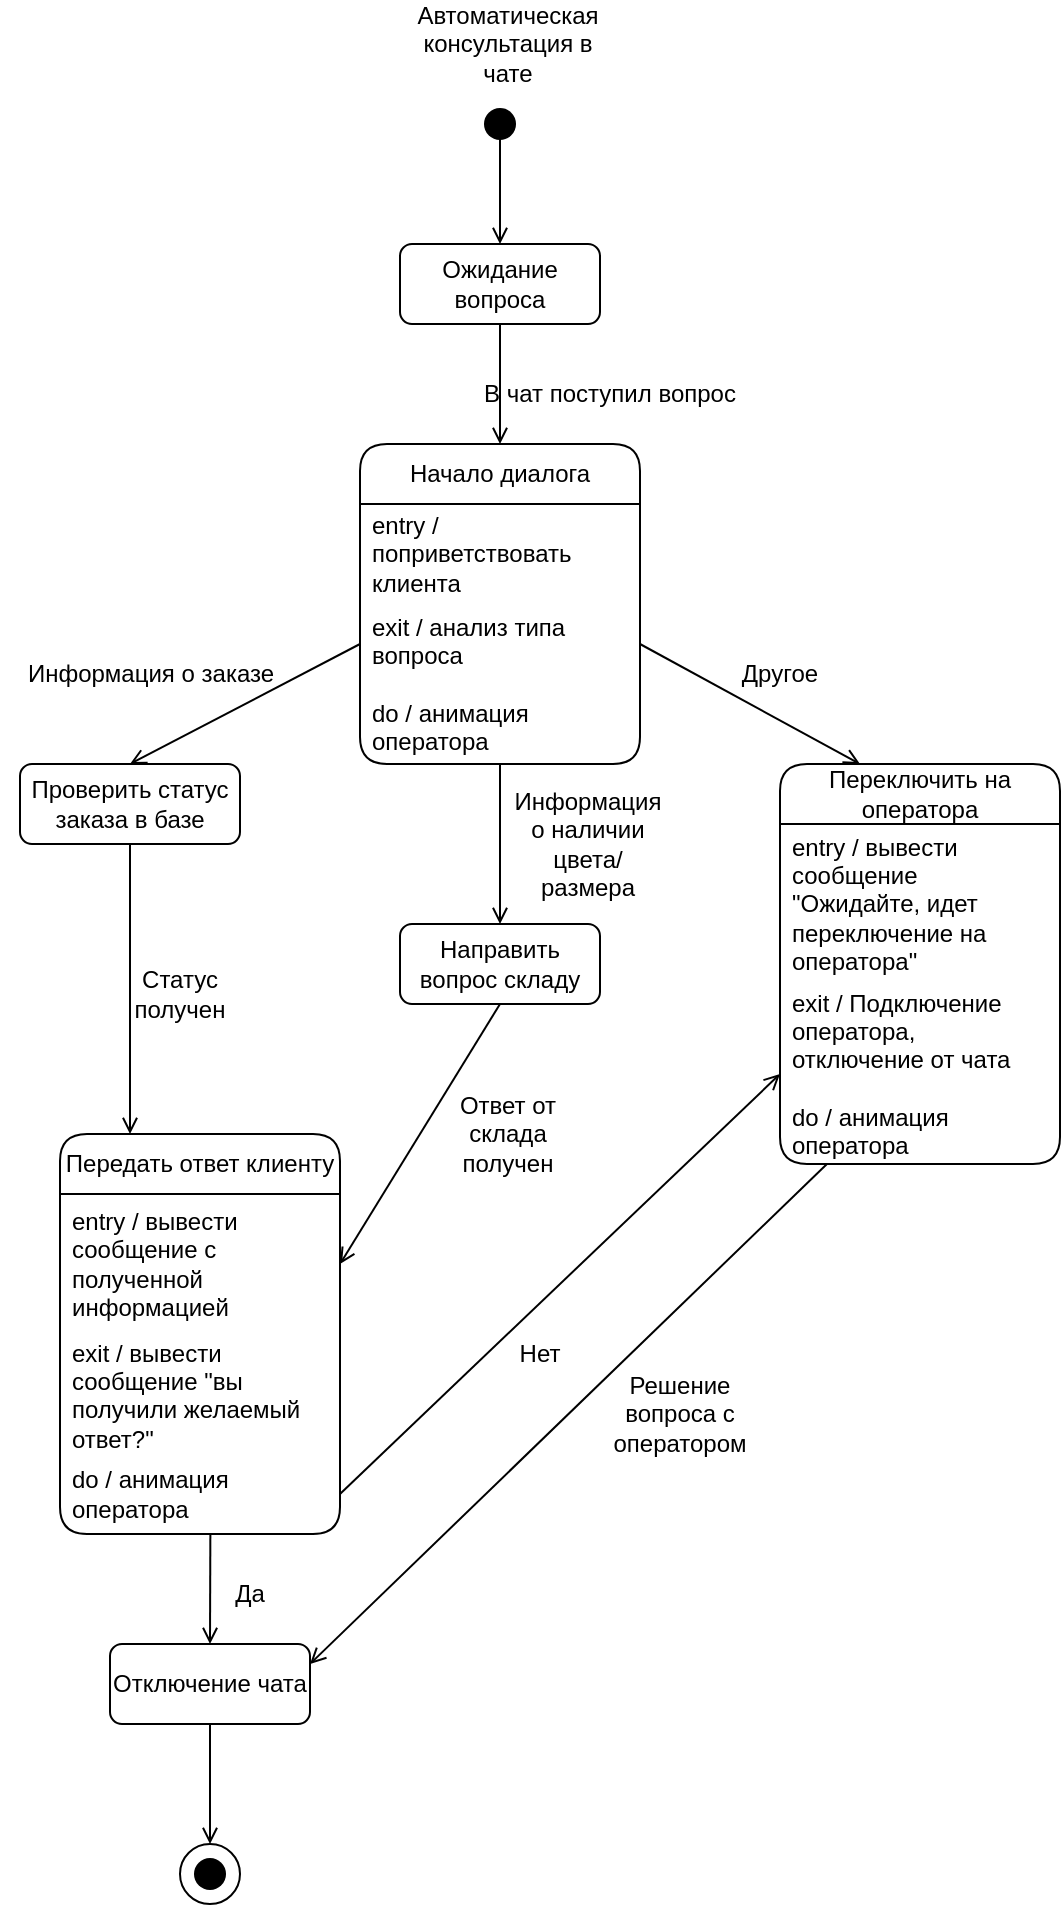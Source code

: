 <mxfile version="21.0.6" type="github">
  <diagram name="Страница 1" id="zGFfo1a8DsFZgkOKXBhz">
    <mxGraphModel dx="1002" dy="585" grid="1" gridSize="10" guides="1" tooltips="1" connect="1" arrows="1" fold="1" page="1" pageScale="1" pageWidth="827" pageHeight="1169" math="0" shadow="0">
      <root>
        <mxCell id="0" />
        <mxCell id="1" parent="0" />
        <mxCell id="pqpR9Fi3QfhfB2NVkVW0-12" style="edgeStyle=orthogonalEdgeStyle;rounded=0;orthogonalLoop=1;jettySize=auto;html=1;entryX=0.5;entryY=0;entryDx=0;entryDy=0;endArrow=open;endFill=0;" edge="1" parent="1" source="pqpR9Fi3QfhfB2NVkVW0-5" target="pqpR9Fi3QfhfB2NVkVW0-11">
          <mxGeometry relative="1" as="geometry" />
        </mxCell>
        <mxCell id="pqpR9Fi3QfhfB2NVkVW0-5" value="" style="shape=waypoint;sketch=0;fillStyle=solid;size=6;pointerEvents=1;points=[];fillColor=none;resizable=0;rotatable=0;perimeter=centerPerimeter;snapToPoint=1;strokeWidth=6;" vertex="1" parent="1">
          <mxGeometry x="400" y="70" width="20" height="20" as="geometry" />
        </mxCell>
        <mxCell id="pqpR9Fi3QfhfB2NVkVW0-9" value="" style="ellipse;whiteSpace=wrap;html=1;" vertex="1" parent="1">
          <mxGeometry x="250" y="940" width="30" height="30" as="geometry" />
        </mxCell>
        <mxCell id="pqpR9Fi3QfhfB2NVkVW0-7" value="" style="shape=waypoint;sketch=0;fillStyle=solid;size=6;pointerEvents=1;points=[];fillColor=none;resizable=0;rotatable=0;perimeter=centerPerimeter;snapToPoint=1;strokeWidth=6;" vertex="1" parent="1">
          <mxGeometry x="255" y="945" width="20" height="20" as="geometry" />
        </mxCell>
        <mxCell id="pqpR9Fi3QfhfB2NVkVW0-10" value="Автоматическая консультация в чате" style="text;html=1;strokeColor=none;fillColor=none;align=center;verticalAlign=middle;whiteSpace=wrap;rounded=0;" vertex="1" parent="1">
          <mxGeometry x="384" y="25" width="60" height="30" as="geometry" />
        </mxCell>
        <mxCell id="pqpR9Fi3QfhfB2NVkVW0-17" style="edgeStyle=orthogonalEdgeStyle;rounded=0;orthogonalLoop=1;jettySize=auto;html=1;entryX=0.5;entryY=0;entryDx=0;entryDy=0;endArrow=open;endFill=0;" edge="1" parent="1" source="pqpR9Fi3QfhfB2NVkVW0-11" target="pqpR9Fi3QfhfB2NVkVW0-13">
          <mxGeometry relative="1" as="geometry" />
        </mxCell>
        <mxCell id="pqpR9Fi3QfhfB2NVkVW0-11" value="Ожидание вопроса" style="rounded=1;whiteSpace=wrap;html=1;" vertex="1" parent="1">
          <mxGeometry x="360" y="140" width="100" height="40" as="geometry" />
        </mxCell>
        <mxCell id="pqpR9Fi3QfhfB2NVkVW0-24" style="edgeStyle=orthogonalEdgeStyle;rounded=0;orthogonalLoop=1;jettySize=auto;html=1;entryX=0.5;entryY=0;entryDx=0;entryDy=0;endArrow=open;endFill=0;" edge="1" parent="1" source="pqpR9Fi3QfhfB2NVkVW0-13" target="pqpR9Fi3QfhfB2NVkVW0-22">
          <mxGeometry relative="1" as="geometry" />
        </mxCell>
        <mxCell id="pqpR9Fi3QfhfB2NVkVW0-13" value="Начало диалога" style="swimlane;fontStyle=0;childLayout=stackLayout;horizontal=1;startSize=30;horizontalStack=0;resizeParent=1;resizeParentMax=0;resizeLast=0;collapsible=1;marginBottom=0;whiteSpace=wrap;html=1;rounded=1;" vertex="1" parent="1">
          <mxGeometry x="340" y="240" width="140" height="160" as="geometry" />
        </mxCell>
        <mxCell id="pqpR9Fi3QfhfB2NVkVW0-14" value="entry / поприветствовать клиента" style="text;strokeColor=none;fillColor=none;align=left;verticalAlign=middle;spacingLeft=4;spacingRight=4;overflow=hidden;points=[[0,0.5],[1,0.5]];portConstraint=eastwest;rotatable=0;whiteSpace=wrap;html=1;" vertex="1" parent="pqpR9Fi3QfhfB2NVkVW0-13">
          <mxGeometry y="30" width="140" height="50" as="geometry" />
        </mxCell>
        <mxCell id="pqpR9Fi3QfhfB2NVkVW0-15" value="exit / анализ типа вопроса&lt;br&gt;&lt;br&gt;do / анимация оператора" style="text;strokeColor=none;fillColor=none;align=left;verticalAlign=middle;spacingLeft=4;spacingRight=4;overflow=hidden;points=[[0,0.5],[1,0.5]];portConstraint=eastwest;rotatable=0;whiteSpace=wrap;html=1;rounded=1;" vertex="1" parent="pqpR9Fi3QfhfB2NVkVW0-13">
          <mxGeometry y="80" width="140" height="80" as="geometry" />
        </mxCell>
        <mxCell id="pqpR9Fi3QfhfB2NVkVW0-18" value="В чат поступил вопрос" style="text;html=1;strokeColor=none;fillColor=none;align=center;verticalAlign=middle;whiteSpace=wrap;rounded=0;" vertex="1" parent="1">
          <mxGeometry x="400" y="210" width="130" height="10" as="geometry" />
        </mxCell>
        <mxCell id="pqpR9Fi3QfhfB2NVkVW0-21" value="Проверить статус заказа в базе" style="rounded=1;whiteSpace=wrap;html=1;" vertex="1" parent="1">
          <mxGeometry x="170" y="400" width="110" height="40" as="geometry" />
        </mxCell>
        <mxCell id="pqpR9Fi3QfhfB2NVkVW0-22" value="Направить вопрос складу" style="rounded=1;whiteSpace=wrap;html=1;" vertex="1" parent="1">
          <mxGeometry x="360" y="480" width="100" height="40" as="geometry" />
        </mxCell>
        <mxCell id="pqpR9Fi3QfhfB2NVkVW0-27" value="" style="endArrow=none;html=1;rounded=0;exitX=0.5;exitY=0;exitDx=0;exitDy=0;endFill=0;startArrow=open;startFill=0;" edge="1" parent="1" source="pqpR9Fi3QfhfB2NVkVW0-21">
          <mxGeometry width="50" height="50" relative="1" as="geometry">
            <mxPoint x="390" y="340" as="sourcePoint" />
            <mxPoint x="340" y="340" as="targetPoint" />
          </mxGeometry>
        </mxCell>
        <mxCell id="pqpR9Fi3QfhfB2NVkVW0-28" value="" style="endArrow=none;html=1;rounded=0;exitX=0.5;exitY=0;exitDx=0;exitDy=0;endFill=0;startArrow=open;startFill=0;" edge="1" parent="1">
          <mxGeometry width="50" height="50" relative="1" as="geometry">
            <mxPoint x="590" y="400" as="sourcePoint" />
            <mxPoint x="480" y="340" as="targetPoint" />
          </mxGeometry>
        </mxCell>
        <mxCell id="pqpR9Fi3QfhfB2NVkVW0-29" value="Информация о заказе" style="text;html=1;align=center;verticalAlign=middle;resizable=0;points=[];autosize=1;strokeColor=none;fillColor=none;" vertex="1" parent="1">
          <mxGeometry x="160" y="340" width="150" height="30" as="geometry" />
        </mxCell>
        <mxCell id="pqpR9Fi3QfhfB2NVkVW0-32" value="Информация о наличии цвета/размера" style="text;html=1;strokeColor=none;fillColor=none;align=center;verticalAlign=middle;whiteSpace=wrap;rounded=0;" vertex="1" parent="1">
          <mxGeometry x="414" y="430" width="80" height="20" as="geometry" />
        </mxCell>
        <mxCell id="pqpR9Fi3QfhfB2NVkVW0-33" value="Другое" style="text;html=1;strokeColor=none;fillColor=none;align=center;verticalAlign=middle;whiteSpace=wrap;rounded=0;" vertex="1" parent="1">
          <mxGeometry x="520" y="340" width="60" height="30" as="geometry" />
        </mxCell>
        <mxCell id="pqpR9Fi3QfhfB2NVkVW0-34" style="edgeStyle=orthogonalEdgeStyle;rounded=0;orthogonalLoop=1;jettySize=auto;html=1;exitX=0.5;exitY=1;exitDx=0;exitDy=0;" edge="1" parent="1" source="pqpR9Fi3QfhfB2NVkVW0-32" target="pqpR9Fi3QfhfB2NVkVW0-32">
          <mxGeometry relative="1" as="geometry" />
        </mxCell>
        <mxCell id="pqpR9Fi3QfhfB2NVkVW0-35" value="Переключить на оператора" style="swimlane;fontStyle=0;childLayout=stackLayout;horizontal=1;startSize=30;horizontalStack=0;resizeParent=1;resizeParentMax=0;resizeLast=0;collapsible=1;marginBottom=0;whiteSpace=wrap;html=1;rounded=1;" vertex="1" parent="1">
          <mxGeometry x="550" y="400" width="140" height="200" as="geometry" />
        </mxCell>
        <mxCell id="pqpR9Fi3QfhfB2NVkVW0-36" value="entry / вывести сообщение &quot;Ожидайте, идет переключение на оператора&quot;" style="text;strokeColor=none;fillColor=none;align=left;verticalAlign=middle;spacingLeft=4;spacingRight=4;overflow=hidden;points=[[0,0.5],[1,0.5]];portConstraint=eastwest;rotatable=0;whiteSpace=wrap;html=1;" vertex="1" parent="pqpR9Fi3QfhfB2NVkVW0-35">
          <mxGeometry y="30" width="140" height="80" as="geometry" />
        </mxCell>
        <mxCell id="pqpR9Fi3QfhfB2NVkVW0-37" value="exit / Подключение оператора, отключение от чата&lt;br&gt;&lt;br&gt;do / анимация оператора" style="text;strokeColor=none;fillColor=none;align=left;verticalAlign=middle;spacingLeft=4;spacingRight=4;overflow=hidden;points=[[0,0.5],[1,0.5]];portConstraint=eastwest;rotatable=0;whiteSpace=wrap;html=1;rounded=1;" vertex="1" parent="pqpR9Fi3QfhfB2NVkVW0-35">
          <mxGeometry y="110" width="140" height="90" as="geometry" />
        </mxCell>
        <mxCell id="pqpR9Fi3QfhfB2NVkVW0-39" value="Передать ответ клиенту" style="swimlane;fontStyle=0;childLayout=stackLayout;horizontal=1;startSize=30;horizontalStack=0;resizeParent=1;resizeParentMax=0;resizeLast=0;collapsible=1;marginBottom=0;whiteSpace=wrap;html=1;rounded=1;" vertex="1" parent="1">
          <mxGeometry x="190" y="585" width="140" height="200" as="geometry" />
        </mxCell>
        <mxCell id="pqpR9Fi3QfhfB2NVkVW0-40" value="entry / вывести сообщение с полученной информацией" style="text;strokeColor=none;fillColor=none;align=left;verticalAlign=middle;spacingLeft=4;spacingRight=4;overflow=hidden;points=[[0,0.5],[1,0.5]];portConstraint=eastwest;rotatable=0;whiteSpace=wrap;html=1;" vertex="1" parent="pqpR9Fi3QfhfB2NVkVW0-39">
          <mxGeometry y="30" width="140" height="70" as="geometry" />
        </mxCell>
        <mxCell id="pqpR9Fi3QfhfB2NVkVW0-41" value="exit / вывести сообщение &quot;вы получили желаемый ответ?&quot;" style="text;strokeColor=none;fillColor=none;align=left;verticalAlign=middle;spacingLeft=4;spacingRight=4;overflow=hidden;points=[[0,0.5],[1,0.5]];portConstraint=eastwest;rotatable=0;whiteSpace=wrap;html=1;" vertex="1" parent="pqpR9Fi3QfhfB2NVkVW0-39">
          <mxGeometry y="100" width="140" height="60" as="geometry" />
        </mxCell>
        <mxCell id="pqpR9Fi3QfhfB2NVkVW0-42" value="do / анимация оператора" style="text;strokeColor=none;fillColor=none;align=left;verticalAlign=middle;spacingLeft=4;spacingRight=4;overflow=hidden;points=[[0,0.5],[1,0.5]];portConstraint=eastwest;rotatable=0;whiteSpace=wrap;html=1;" vertex="1" parent="pqpR9Fi3QfhfB2NVkVW0-39">
          <mxGeometry y="160" width="140" height="40" as="geometry" />
        </mxCell>
        <mxCell id="pqpR9Fi3QfhfB2NVkVW0-43" value="" style="endArrow=none;html=1;rounded=0;exitX=0.25;exitY=0;exitDx=0;exitDy=0;endFill=0;startArrow=open;startFill=0;entryX=0.5;entryY=1;entryDx=0;entryDy=0;" edge="1" parent="1" source="pqpR9Fi3QfhfB2NVkVW0-39" target="pqpR9Fi3QfhfB2NVkVW0-21">
          <mxGeometry width="50" height="50" relative="1" as="geometry">
            <mxPoint x="55" y="530" as="sourcePoint" />
            <mxPoint x="170" y="470" as="targetPoint" />
          </mxGeometry>
        </mxCell>
        <mxCell id="pqpR9Fi3QfhfB2NVkVW0-44" value="" style="endArrow=none;html=1;rounded=0;exitX=1;exitY=0.5;exitDx=0;exitDy=0;endFill=0;startArrow=open;startFill=0;entryX=0.5;entryY=1;entryDx=0;entryDy=0;" edge="1" parent="1" source="pqpR9Fi3QfhfB2NVkVW0-40" target="pqpR9Fi3QfhfB2NVkVW0-22">
          <mxGeometry width="50" height="50" relative="1" as="geometry">
            <mxPoint x="245" y="420" as="sourcePoint" />
            <mxPoint x="360" y="360" as="targetPoint" />
          </mxGeometry>
        </mxCell>
        <mxCell id="pqpR9Fi3QfhfB2NVkVW0-45" value="Статус получен" style="text;html=1;strokeColor=none;fillColor=none;align=center;verticalAlign=middle;whiteSpace=wrap;rounded=0;" vertex="1" parent="1">
          <mxGeometry x="220" y="500" width="60" height="30" as="geometry" />
        </mxCell>
        <mxCell id="pqpR9Fi3QfhfB2NVkVW0-46" value="Ответ от склада получен" style="text;html=1;strokeColor=none;fillColor=none;align=center;verticalAlign=middle;whiteSpace=wrap;rounded=0;" vertex="1" parent="1">
          <mxGeometry x="384" y="570" width="60" height="30" as="geometry" />
        </mxCell>
        <mxCell id="pqpR9Fi3QfhfB2NVkVW0-49" value="Да" style="text;html=1;strokeColor=none;fillColor=none;align=center;verticalAlign=middle;whiteSpace=wrap;rounded=0;" vertex="1" parent="1">
          <mxGeometry x="255" y="800" width="60" height="30" as="geometry" />
        </mxCell>
        <mxCell id="pqpR9Fi3QfhfB2NVkVW0-50" value="Нет" style="text;html=1;strokeColor=none;fillColor=none;align=center;verticalAlign=middle;whiteSpace=wrap;rounded=0;" vertex="1" parent="1">
          <mxGeometry x="400" y="680" width="60" height="30" as="geometry" />
        </mxCell>
        <mxCell id="pqpR9Fi3QfhfB2NVkVW0-51" value="Отключение чата" style="rounded=1;whiteSpace=wrap;html=1;" vertex="1" parent="1">
          <mxGeometry x="215" y="840" width="100" height="40" as="geometry" />
        </mxCell>
        <mxCell id="pqpR9Fi3QfhfB2NVkVW0-52" value="" style="endArrow=none;html=1;rounded=0;exitX=0.5;exitY=0;exitDx=0;exitDy=0;endFill=0;startArrow=open;startFill=0;entryX=0.537;entryY=1;entryDx=0;entryDy=0;entryPerimeter=0;" edge="1" parent="1" source="pqpR9Fi3QfhfB2NVkVW0-51" target="pqpR9Fi3QfhfB2NVkVW0-42">
          <mxGeometry width="50" height="50" relative="1" as="geometry">
            <mxPoint x="235" y="595" as="sourcePoint" />
            <mxPoint x="235" y="450" as="targetPoint" />
          </mxGeometry>
        </mxCell>
        <mxCell id="pqpR9Fi3QfhfB2NVkVW0-53" value="" style="endArrow=none;html=1;rounded=0;exitX=0.5;exitY=0;exitDx=0;exitDy=0;endFill=0;startArrow=open;startFill=0;entryX=0.5;entryY=1;entryDx=0;entryDy=0;" edge="1" parent="1" source="pqpR9Fi3QfhfB2NVkVW0-9" target="pqpR9Fi3QfhfB2NVkVW0-51">
          <mxGeometry width="50" height="50" relative="1" as="geometry">
            <mxPoint x="275" y="850" as="sourcePoint" />
            <mxPoint x="275" y="795" as="targetPoint" />
          </mxGeometry>
        </mxCell>
        <mxCell id="pqpR9Fi3QfhfB2NVkVW0-54" value="" style="endArrow=none;html=1;rounded=0;exitX=0;exitY=0.5;exitDx=0;exitDy=0;endFill=0;startArrow=open;startFill=0;entryX=1;entryY=0.5;entryDx=0;entryDy=0;" edge="1" parent="1" source="pqpR9Fi3QfhfB2NVkVW0-37" target="pqpR9Fi3QfhfB2NVkVW0-42">
          <mxGeometry width="50" height="50" relative="1" as="geometry">
            <mxPoint x="340" y="660" as="sourcePoint" />
            <mxPoint x="420" y="530" as="targetPoint" />
          </mxGeometry>
        </mxCell>
        <mxCell id="pqpR9Fi3QfhfB2NVkVW0-56" value="" style="endArrow=none;html=1;rounded=0;exitX=1;exitY=0.25;exitDx=0;exitDy=0;endFill=0;startArrow=open;startFill=0;" edge="1" parent="1" source="pqpR9Fi3QfhfB2NVkVW0-51" target="pqpR9Fi3QfhfB2NVkVW0-37">
          <mxGeometry width="50" height="50" relative="1" as="geometry">
            <mxPoint x="560" y="745" as="sourcePoint" />
            <mxPoint x="740" y="615" as="targetPoint" />
          </mxGeometry>
        </mxCell>
        <mxCell id="pqpR9Fi3QfhfB2NVkVW0-57" value="Решение вопроса с оператором" style="text;html=1;strokeColor=none;fillColor=none;align=center;verticalAlign=middle;whiteSpace=wrap;rounded=0;" vertex="1" parent="1">
          <mxGeometry x="470" y="710" width="60" height="30" as="geometry" />
        </mxCell>
      </root>
    </mxGraphModel>
  </diagram>
</mxfile>
